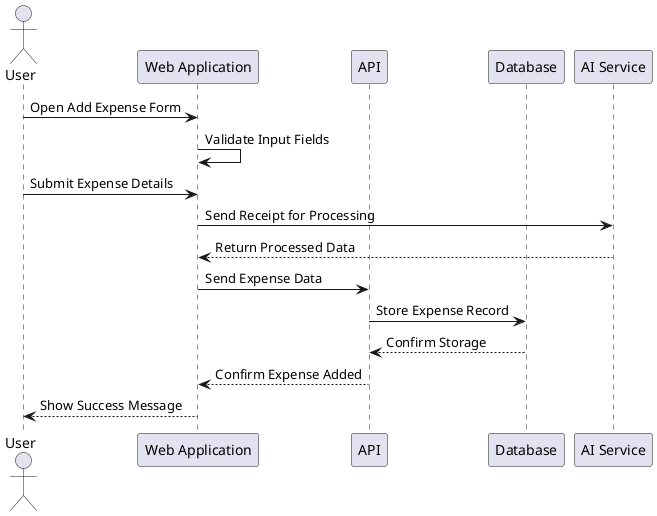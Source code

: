 @startuml
actor User
participant "Web Application" as Web
participant "API" as API
participant "Database" as DB
participant "AI Service" as AI

User -> Web: Open Add Expense Form
Web -> Web: Validate Input Fields
User -> Web: Submit Expense Details
Web -> AI: Send Receipt for Processing
AI --> Web: Return Processed Data
Web -> API: Send Expense Data
API -> DB: Store Expense Record
DB --> API: Confirm Storage
API --> Web: Confirm Expense Added
Web --> User: Show Success Message

@enduml
